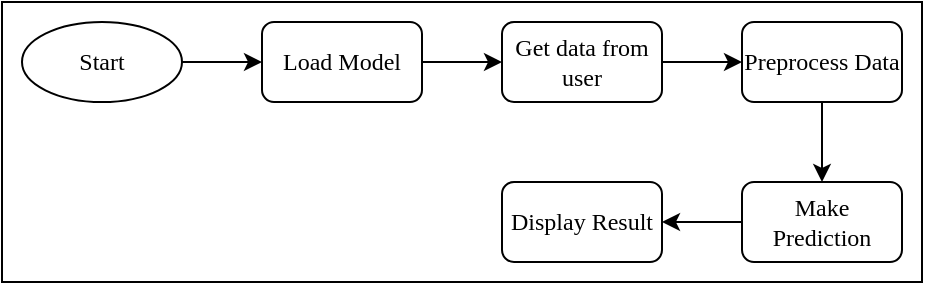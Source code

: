 <mxfile version="24.6.5" type="google">
  <diagram name="Page-1" id="3cJGEnQ3oZQ2BwqSxS6h">
    <mxGraphModel grid="1" page="1" gridSize="10" guides="1" tooltips="1" connect="1" arrows="1" fold="1" pageScale="1" pageWidth="850" pageHeight="1100" math="0" shadow="0">
      <root>
        <mxCell id="0" />
        <mxCell id="1" parent="0" />
        <mxCell id="U69c8qNJYMfR6rfDVD6f-12" value="" style="rounded=0;whiteSpace=wrap;html=1;fontFamily=Times New Roman;" vertex="1" parent="1">
          <mxGeometry x="70" y="70" width="460" height="140" as="geometry" />
        </mxCell>
        <mxCell id="U69c8qNJYMfR6rfDVD6f-7" style="edgeStyle=orthogonalEdgeStyle;rounded=0;orthogonalLoop=1;jettySize=auto;html=1;exitX=1;exitY=0.5;exitDx=0;exitDy=0;entryX=0;entryY=0.5;entryDx=0;entryDy=0;fontFamily=Times New Roman;" edge="1" parent="1" source="U69c8qNJYMfR6rfDVD6f-1" target="U69c8qNJYMfR6rfDVD6f-2">
          <mxGeometry relative="1" as="geometry" />
        </mxCell>
        <mxCell id="U69c8qNJYMfR6rfDVD6f-1" value="Start" style="ellipse;whiteSpace=wrap;html=1;fontFamily=Times New Roman;" vertex="1" parent="1">
          <mxGeometry x="80" y="80" width="80" height="40" as="geometry" />
        </mxCell>
        <mxCell id="U69c8qNJYMfR6rfDVD6f-8" style="edgeStyle=orthogonalEdgeStyle;rounded=0;orthogonalLoop=1;jettySize=auto;html=1;exitX=1;exitY=0.5;exitDx=0;exitDy=0;entryX=0;entryY=0.5;entryDx=0;entryDy=0;fontFamily=Times New Roman;" edge="1" parent="1" source="U69c8qNJYMfR6rfDVD6f-2" target="U69c8qNJYMfR6rfDVD6f-3">
          <mxGeometry relative="1" as="geometry" />
        </mxCell>
        <mxCell id="U69c8qNJYMfR6rfDVD6f-2" value="Load Model" style="rounded=1;whiteSpace=wrap;html=1;fontFamily=Times New Roman;" vertex="1" parent="1">
          <mxGeometry x="200" y="80" width="80" height="40" as="geometry" />
        </mxCell>
        <mxCell id="U69c8qNJYMfR6rfDVD6f-9" style="edgeStyle=orthogonalEdgeStyle;rounded=0;orthogonalLoop=1;jettySize=auto;html=1;exitX=1;exitY=0.5;exitDx=0;exitDy=0;entryX=0;entryY=0.5;entryDx=0;entryDy=0;fontFamily=Times New Roman;" edge="1" parent="1" source="U69c8qNJYMfR6rfDVD6f-3" target="U69c8qNJYMfR6rfDVD6f-4">
          <mxGeometry relative="1" as="geometry" />
        </mxCell>
        <mxCell id="U69c8qNJYMfR6rfDVD6f-3" value="Get data from user" style="rounded=1;whiteSpace=wrap;html=1;fontFamily=Times New Roman;" vertex="1" parent="1">
          <mxGeometry x="320" y="80" width="80" height="40" as="geometry" />
        </mxCell>
        <mxCell id="U69c8qNJYMfR6rfDVD6f-10" style="edgeStyle=orthogonalEdgeStyle;rounded=0;orthogonalLoop=1;jettySize=auto;html=1;exitX=0.5;exitY=1;exitDx=0;exitDy=0;entryX=0.5;entryY=0;entryDx=0;entryDy=0;fontFamily=Times New Roman;" edge="1" parent="1" source="U69c8qNJYMfR6rfDVD6f-4" target="U69c8qNJYMfR6rfDVD6f-5">
          <mxGeometry relative="1" as="geometry" />
        </mxCell>
        <mxCell id="U69c8qNJYMfR6rfDVD6f-4" value="Preprocess Data" style="rounded=1;whiteSpace=wrap;html=1;fontFamily=Times New Roman;" vertex="1" parent="1">
          <mxGeometry x="440" y="80" width="80" height="40" as="geometry" />
        </mxCell>
        <mxCell id="U69c8qNJYMfR6rfDVD6f-11" style="edgeStyle=orthogonalEdgeStyle;rounded=0;orthogonalLoop=1;jettySize=auto;html=1;exitX=0;exitY=0.5;exitDx=0;exitDy=0;entryX=1;entryY=0.5;entryDx=0;entryDy=0;fontFamily=Times New Roman;" edge="1" parent="1" source="U69c8qNJYMfR6rfDVD6f-5" target="U69c8qNJYMfR6rfDVD6f-6">
          <mxGeometry relative="1" as="geometry" />
        </mxCell>
        <mxCell id="U69c8qNJYMfR6rfDVD6f-5" value="Make Prediction" style="rounded=1;whiteSpace=wrap;html=1;fontFamily=Times New Roman;" vertex="1" parent="1">
          <mxGeometry x="440" y="160" width="80" height="40" as="geometry" />
        </mxCell>
        <mxCell id="U69c8qNJYMfR6rfDVD6f-6" value="Display Result" style="rounded=1;whiteSpace=wrap;html=1;fontFamily=Times New Roman;" vertex="1" parent="1">
          <mxGeometry x="320" y="160" width="80" height="40" as="geometry" />
        </mxCell>
      </root>
    </mxGraphModel>
  </diagram>
</mxfile>

